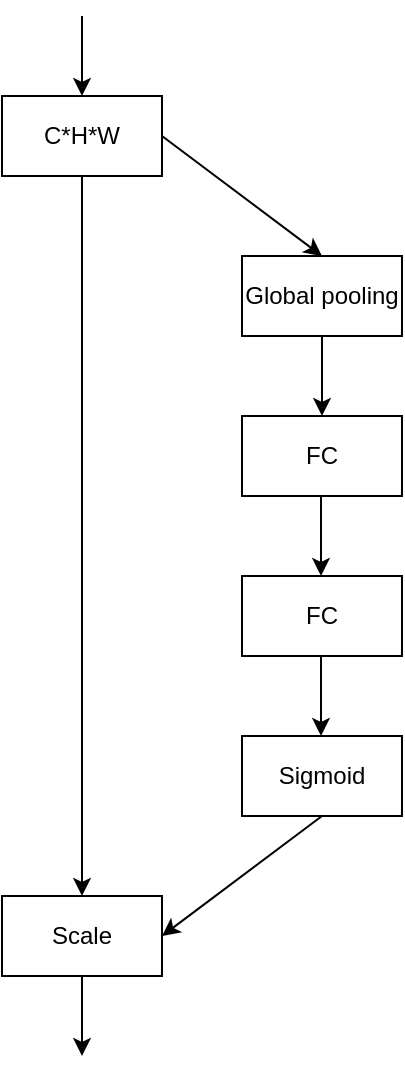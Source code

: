 <mxfile version="24.0.6" type="github">
  <diagram name="第 1 页" id="Kq7i13FdRKVbxHknDPrD">
    <mxGraphModel dx="796" dy="428" grid="1" gridSize="10" guides="1" tooltips="1" connect="1" arrows="1" fold="1" page="1" pageScale="1" pageWidth="1169" pageHeight="827" math="0" shadow="0">
      <root>
        <mxCell id="0" />
        <mxCell id="1" parent="0" />
        <mxCell id="wMz1uye7BKQEXck0odUJ-29" value="" style="group" vertex="1" connectable="0" parent="1">
          <mxGeometry x="80" y="40" width="200" height="520" as="geometry" />
        </mxCell>
        <mxCell id="wMz1uye7BKQEXck0odUJ-5" value="" style="endArrow=classic;html=1;rounded=0;strokeWidth=1;entryX=0.5;entryY=0;entryDx=0;entryDy=0;" edge="1" parent="wMz1uye7BKQEXck0odUJ-29" target="wMz1uye7BKQEXck0odUJ-3">
          <mxGeometry width="50" height="50" relative="1" as="geometry">
            <mxPoint x="40" as="sourcePoint" />
            <mxPoint x="50" y="50" as="targetPoint" />
          </mxGeometry>
        </mxCell>
        <mxCell id="wMz1uye7BKQEXck0odUJ-3" value="C*H*W" style="rounded=0;whiteSpace=wrap;html=1;flipH=0;flipV=0;container=0;" vertex="1" parent="wMz1uye7BKQEXck0odUJ-29">
          <mxGeometry y="40" width="80" height="40" as="geometry" />
        </mxCell>
        <mxCell id="wMz1uye7BKQEXck0odUJ-6" value="Global pooling" style="rounded=0;whiteSpace=wrap;html=1;container=0;" vertex="1" parent="wMz1uye7BKQEXck0odUJ-29">
          <mxGeometry x="120" y="120" width="80" height="40" as="geometry" />
        </mxCell>
        <mxCell id="wMz1uye7BKQEXck0odUJ-7" value="FC" style="rounded=0;whiteSpace=wrap;html=1;container=0;" vertex="1" parent="wMz1uye7BKQEXck0odUJ-29">
          <mxGeometry x="120" y="200" width="80" height="40" as="geometry" />
        </mxCell>
        <mxCell id="wMz1uye7BKQEXck0odUJ-11" value="" style="endArrow=classic;html=1;rounded=0;exitX=1;exitY=0.5;exitDx=0;exitDy=0;entryX=0.5;entryY=0;entryDx=0;entryDy=0;" edge="1" parent="wMz1uye7BKQEXck0odUJ-29" source="wMz1uye7BKQEXck0odUJ-3" target="wMz1uye7BKQEXck0odUJ-6">
          <mxGeometry width="50" height="50" relative="1" as="geometry">
            <mxPoint x="150" y="90" as="sourcePoint" />
            <mxPoint x="200" y="40" as="targetPoint" />
          </mxGeometry>
        </mxCell>
        <mxCell id="wMz1uye7BKQEXck0odUJ-13" value="FC" style="rounded=0;whiteSpace=wrap;html=1;container=0;" vertex="1" parent="wMz1uye7BKQEXck0odUJ-29">
          <mxGeometry x="120" y="280" width="80" height="40" as="geometry" />
        </mxCell>
        <mxCell id="wMz1uye7BKQEXck0odUJ-14" value="Sigmoid" style="rounded=0;whiteSpace=wrap;html=1;container=0;" vertex="1" parent="wMz1uye7BKQEXck0odUJ-29">
          <mxGeometry x="120" y="360" width="80" height="40" as="geometry" />
        </mxCell>
        <mxCell id="wMz1uye7BKQEXck0odUJ-15" value="Scale" style="rounded=0;whiteSpace=wrap;html=1;container=0;" vertex="1" parent="wMz1uye7BKQEXck0odUJ-29">
          <mxGeometry y="440" width="80" height="40" as="geometry" />
        </mxCell>
        <mxCell id="wMz1uye7BKQEXck0odUJ-20" value="" style="endArrow=classic;html=1;rounded=0;exitX=0.5;exitY=1;exitDx=0;exitDy=0;entryX=0.5;entryY=0;entryDx=0;entryDy=0;" edge="1" parent="wMz1uye7BKQEXck0odUJ-29" source="wMz1uye7BKQEXck0odUJ-6" target="wMz1uye7BKQEXck0odUJ-7">
          <mxGeometry width="50" height="50" relative="1" as="geometry">
            <mxPoint x="310" y="260" as="sourcePoint" />
            <mxPoint x="360" y="210" as="targetPoint" />
          </mxGeometry>
        </mxCell>
        <mxCell id="wMz1uye7BKQEXck0odUJ-21" value="" style="endArrow=classic;html=1;rounded=0;exitX=0.5;exitY=1;exitDx=0;exitDy=0;entryX=0.5;entryY=0;entryDx=0;entryDy=0;" edge="1" parent="wMz1uye7BKQEXck0odUJ-29">
          <mxGeometry width="50" height="50" relative="1" as="geometry">
            <mxPoint x="159.5" y="240" as="sourcePoint" />
            <mxPoint x="159.5" y="280" as="targetPoint" />
          </mxGeometry>
        </mxCell>
        <mxCell id="wMz1uye7BKQEXck0odUJ-22" value="" style="endArrow=classic;html=1;rounded=0;exitX=0.5;exitY=1;exitDx=0;exitDy=0;entryX=0.5;entryY=0;entryDx=0;entryDy=0;" edge="1" parent="wMz1uye7BKQEXck0odUJ-29">
          <mxGeometry width="50" height="50" relative="1" as="geometry">
            <mxPoint x="159.5" y="320" as="sourcePoint" />
            <mxPoint x="159.5" y="360" as="targetPoint" />
          </mxGeometry>
        </mxCell>
        <mxCell id="wMz1uye7BKQEXck0odUJ-24" value="" style="endArrow=classic;html=1;rounded=0;exitX=0.5;exitY=1;exitDx=0;exitDy=0;entryX=1;entryY=0.5;entryDx=0;entryDy=0;" edge="1" parent="wMz1uye7BKQEXck0odUJ-29" source="wMz1uye7BKQEXck0odUJ-14" target="wMz1uye7BKQEXck0odUJ-15">
          <mxGeometry width="50" height="50" relative="1" as="geometry">
            <mxPoint x="310" y="360" as="sourcePoint" />
            <mxPoint x="360" y="310" as="targetPoint" />
          </mxGeometry>
        </mxCell>
        <mxCell id="wMz1uye7BKQEXck0odUJ-26" value="" style="endArrow=classic;html=1;rounded=0;strokeWidth=1;exitX=0.5;exitY=1;exitDx=0;exitDy=0;" edge="1" parent="wMz1uye7BKQEXck0odUJ-29" source="wMz1uye7BKQEXck0odUJ-15">
          <mxGeometry width="50" height="50" relative="1" as="geometry">
            <mxPoint x="60" y="500" as="sourcePoint" />
            <mxPoint x="40" y="520" as="targetPoint" />
          </mxGeometry>
        </mxCell>
        <mxCell id="wMz1uye7BKQEXck0odUJ-28" value="" style="endArrow=classic;html=1;rounded=0;exitX=0.5;exitY=1;exitDx=0;exitDy=0;entryX=0.5;entryY=0;entryDx=0;entryDy=0;" edge="1" parent="wMz1uye7BKQEXck0odUJ-29" source="wMz1uye7BKQEXck0odUJ-3" target="wMz1uye7BKQEXck0odUJ-15">
          <mxGeometry width="50" height="50" relative="1" as="geometry">
            <mxPoint x="310" y="270" as="sourcePoint" />
            <mxPoint x="360" y="220" as="targetPoint" />
          </mxGeometry>
        </mxCell>
      </root>
    </mxGraphModel>
  </diagram>
</mxfile>
